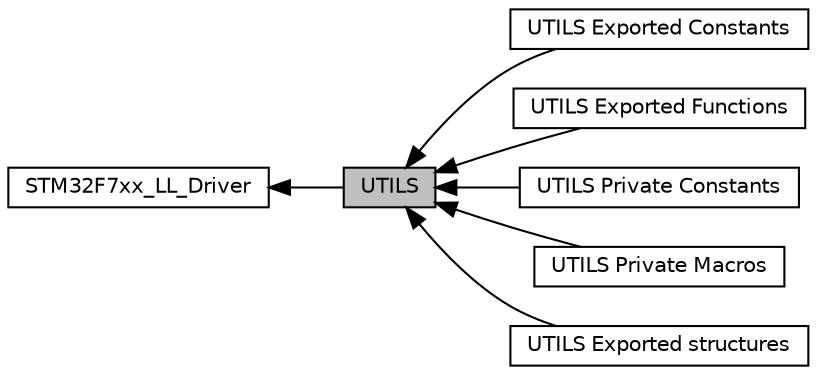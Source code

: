 digraph "UTILS"
{
  edge [fontname="Helvetica",fontsize="10",labelfontname="Helvetica",labelfontsize="10"];
  node [fontname="Helvetica",fontsize="10",shape=record];
  rankdir=LR;
  Node0 [label="UTILS",height=0.2,width=0.4,color="black", fillcolor="grey75", style="filled", fontcolor="black"];
  Node5 [label="UTILS Exported Constants",height=0.2,width=0.4,color="black", fillcolor="white", style="filled",URL="$group___u_t_i_l_s___l_l___exported___constants.html"];
  Node1 [label="STM32F7xx_LL_Driver",height=0.2,width=0.4,color="black", fillcolor="white", style="filled",URL="$group___s_t_m32_f7xx___l_l___driver.html"];
  Node6 [label="UTILS Exported Functions",height=0.2,width=0.4,color="black", fillcolor="white", style="filled",URL="$group___u_t_i_l_s___l_l___exported___functions.html"];
  Node2 [label="UTILS Private Constants",height=0.2,width=0.4,color="black", fillcolor="white", style="filled",URL="$group___u_t_i_l_s___l_l___private___constants.html"];
  Node3 [label="UTILS Private Macros",height=0.2,width=0.4,color="black", fillcolor="white", style="filled",URL="$group___u_t_i_l_s___l_l___private___macros.html"];
  Node4 [label="UTILS Exported structures",height=0.2,width=0.4,color="black", fillcolor="white", style="filled",URL="$group___u_t_i_l_s___l_l___e_s___i_n_i_t.html"];
  Node1->Node0 [shape=plaintext, dir="back", style="solid"];
  Node0->Node2 [shape=plaintext, dir="back", style="solid"];
  Node0->Node3 [shape=plaintext, dir="back", style="solid"];
  Node0->Node4 [shape=plaintext, dir="back", style="solid"];
  Node0->Node5 [shape=plaintext, dir="back", style="solid"];
  Node0->Node6 [shape=plaintext, dir="back", style="solid"];
}
